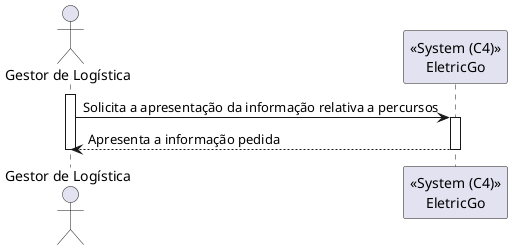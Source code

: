 ﻿@startuml

actor "Gestor de Logística" as gl

participant "<<System (C4)>>\nEletricGo" as c4

activate gl
gl -> c4: Solicita a apresentação da informação relativa a percursos 
activate c4
c4 --> gl: Apresenta a informação pedida

deactivate c4
deactivate gl


@enduml